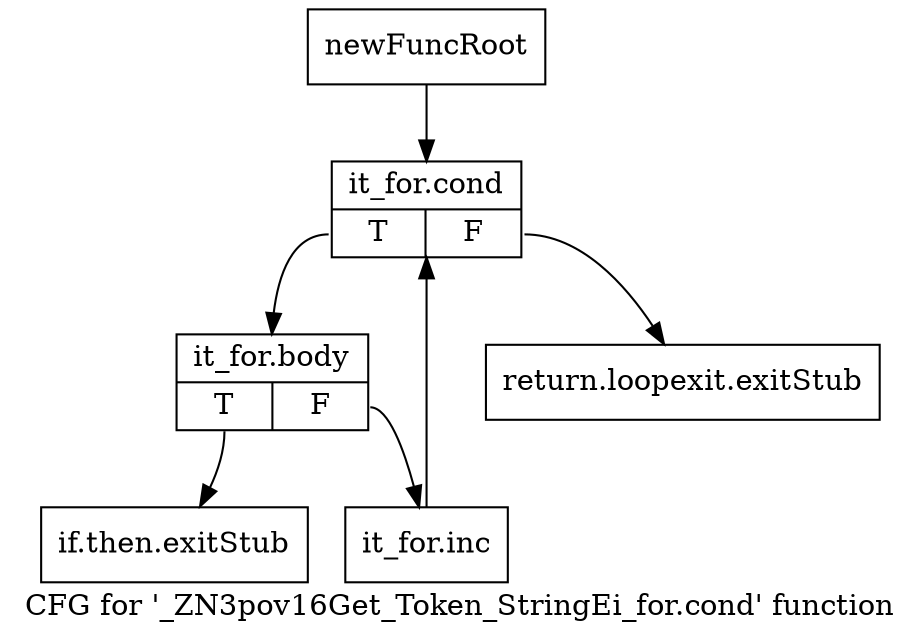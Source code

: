 digraph "CFG for '_ZN3pov16Get_Token_StringEi_for.cond' function" {
	label="CFG for '_ZN3pov16Get_Token_StringEi_for.cond' function";

	Node0x26f43b0 [shape=record,label="{newFuncRoot}"];
	Node0x26f43b0 -> Node0x26f44a0;
	Node0x26f4400 [shape=record,label="{return.loopexit.exitStub}"];
	Node0x26f4450 [shape=record,label="{if.then.exitStub}"];
	Node0x26f44a0 [shape=record,label="{it_for.cond|{<s0>T|<s1>F}}"];
	Node0x26f44a0:s0 -> Node0x26f44f0;
	Node0x26f44a0:s1 -> Node0x26f4400;
	Node0x26f44f0 [shape=record,label="{it_for.body|{<s0>T|<s1>F}}"];
	Node0x26f44f0:s0 -> Node0x26f4450;
	Node0x26f44f0:s1 -> Node0x26f4540;
	Node0x26f4540 [shape=record,label="{it_for.inc}"];
	Node0x26f4540 -> Node0x26f44a0;
}
